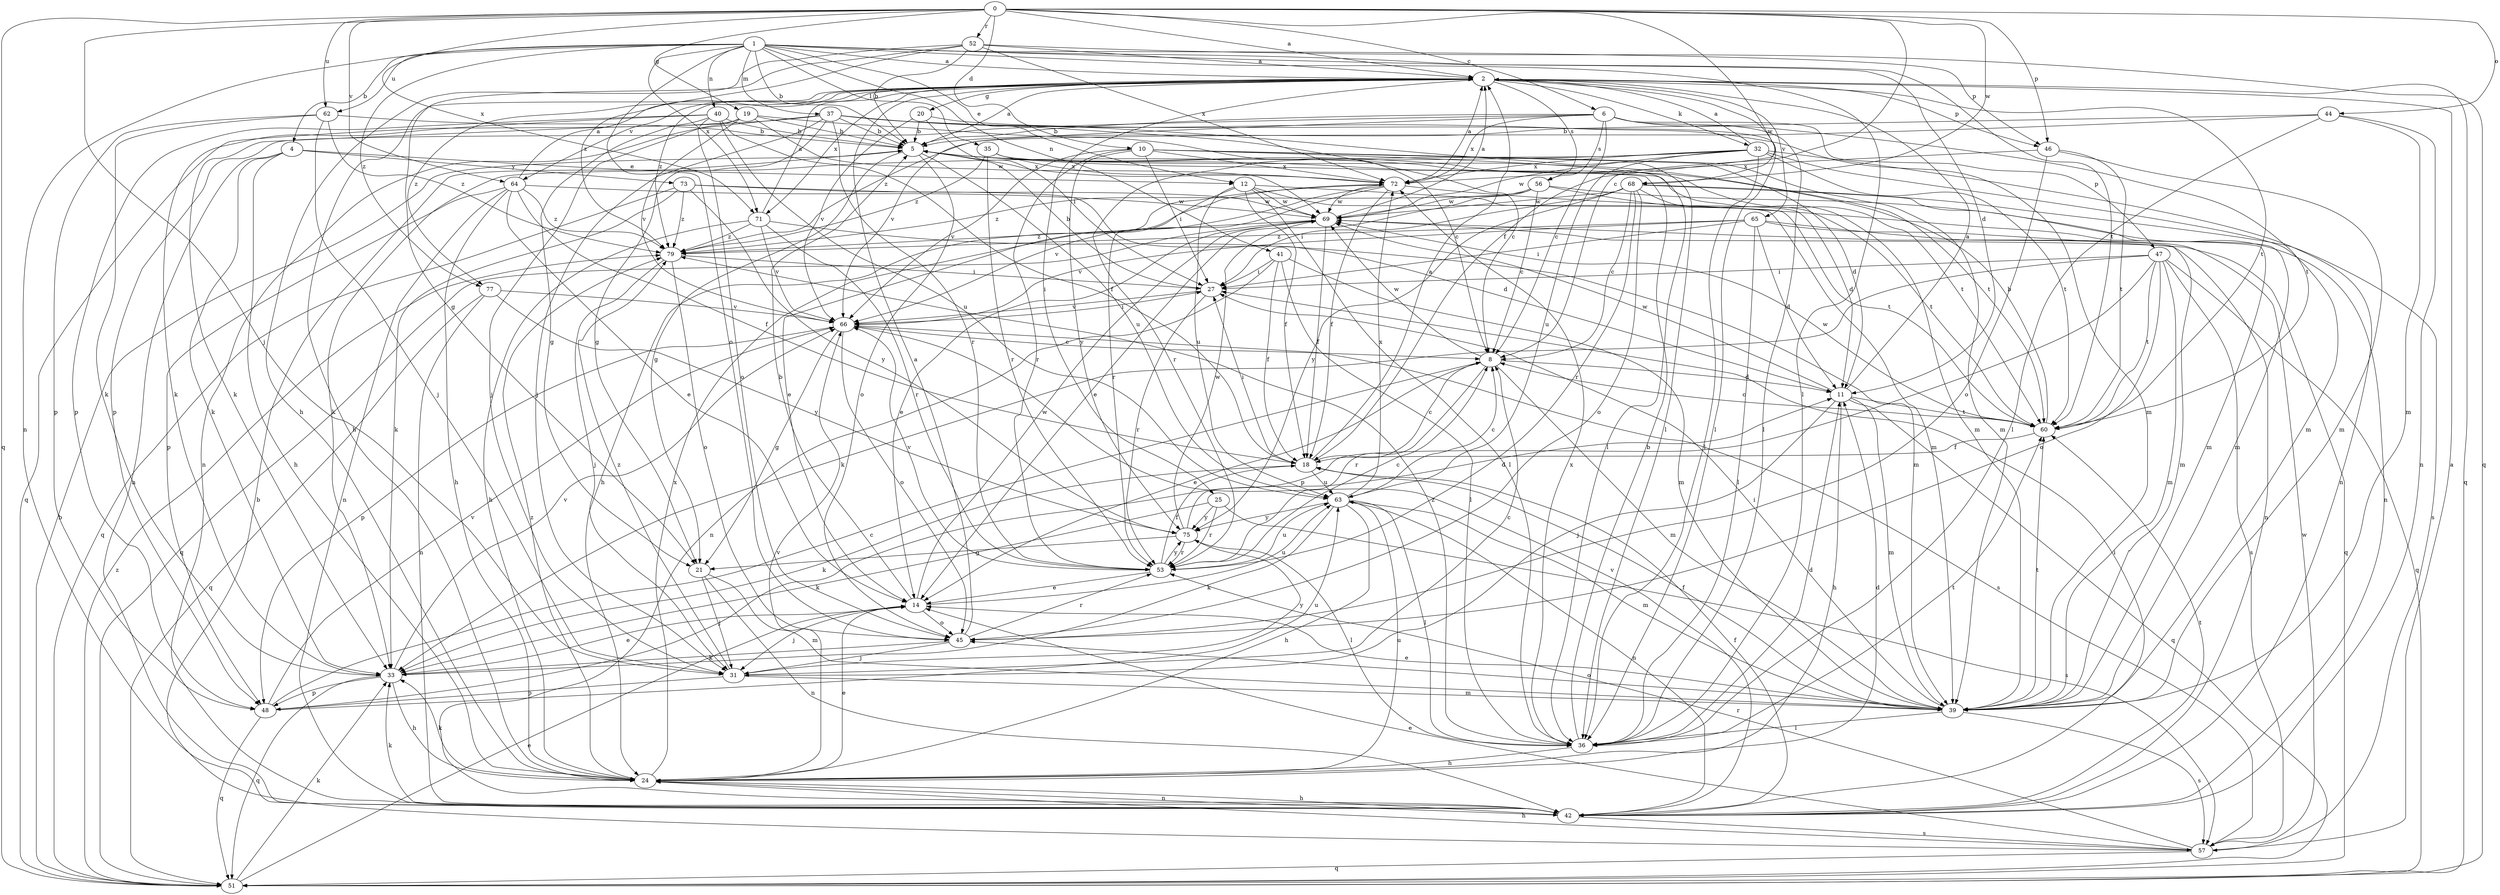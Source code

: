 strict digraph  {
0;
1;
2;
4;
5;
6;
8;
10;
11;
12;
14;
18;
19;
20;
21;
24;
25;
27;
31;
32;
33;
35;
36;
37;
39;
40;
41;
42;
44;
45;
46;
47;
48;
51;
52;
53;
56;
57;
60;
62;
63;
64;
65;
66;
68;
69;
71;
72;
73;
75;
77;
79;
0 -> 2  [label=a];
0 -> 6  [label=c];
0 -> 8  [label=c];
0 -> 10  [label=d];
0 -> 18  [label=f];
0 -> 19  [label=g];
0 -> 31  [label=j];
0 -> 44  [label=o];
0 -> 46  [label=p];
0 -> 51  [label=q];
0 -> 52  [label=r];
0 -> 62  [label=u];
0 -> 64  [label=v];
0 -> 68  [label=w];
0 -> 71  [label=x];
1 -> 2  [label=a];
1 -> 4  [label=b];
1 -> 5  [label=b];
1 -> 11  [label=d];
1 -> 12  [label=e];
1 -> 35  [label=l];
1 -> 36  [label=l];
1 -> 37  [label=m];
1 -> 40  [label=n];
1 -> 41  [label=n];
1 -> 42  [label=n];
1 -> 45  [label=o];
1 -> 46  [label=p];
1 -> 60  [label=t];
1 -> 62  [label=u];
1 -> 71  [label=x];
1 -> 77  [label=z];
2 -> 20  [label=g];
2 -> 24  [label=h];
2 -> 25  [label=i];
2 -> 32  [label=k];
2 -> 46  [label=p];
2 -> 51  [label=q];
2 -> 56  [label=s];
2 -> 60  [label=t];
2 -> 64  [label=v];
2 -> 65  [label=v];
2 -> 68  [label=w];
2 -> 71  [label=x];
2 -> 77  [label=z];
2 -> 79  [label=z];
4 -> 12  [label=e];
4 -> 24  [label=h];
4 -> 33  [label=k];
4 -> 42  [label=n];
4 -> 73  [label=y];
5 -> 2  [label=a];
5 -> 21  [label=g];
5 -> 39  [label=m];
5 -> 45  [label=o];
5 -> 60  [label=t];
5 -> 63  [label=u];
5 -> 72  [label=x];
6 -> 5  [label=b];
6 -> 8  [label=c];
6 -> 36  [label=l];
6 -> 47  [label=p];
6 -> 48  [label=p];
6 -> 56  [label=s];
6 -> 60  [label=t];
6 -> 66  [label=v];
6 -> 72  [label=x];
8 -> 11  [label=d];
8 -> 14  [label=e];
8 -> 39  [label=m];
8 -> 53  [label=r];
8 -> 69  [label=w];
10 -> 11  [label=d];
10 -> 27  [label=i];
10 -> 36  [label=l];
10 -> 39  [label=m];
10 -> 53  [label=r];
10 -> 66  [label=v];
10 -> 72  [label=x];
10 -> 75  [label=y];
11 -> 2  [label=a];
11 -> 24  [label=h];
11 -> 31  [label=j];
11 -> 39  [label=m];
11 -> 51  [label=q];
11 -> 60  [label=t];
11 -> 69  [label=w];
12 -> 14  [label=e];
12 -> 18  [label=f];
12 -> 36  [label=l];
12 -> 39  [label=m];
12 -> 60  [label=t];
12 -> 63  [label=u];
12 -> 69  [label=w];
14 -> 5  [label=b];
14 -> 31  [label=j];
14 -> 45  [label=o];
14 -> 63  [label=u];
14 -> 69  [label=w];
18 -> 2  [label=a];
18 -> 8  [label=c];
18 -> 27  [label=i];
18 -> 33  [label=k];
18 -> 63  [label=u];
19 -> 5  [label=b];
19 -> 8  [label=c];
19 -> 31  [label=j];
19 -> 51  [label=q];
19 -> 66  [label=v];
19 -> 69  [label=w];
20 -> 5  [label=b];
20 -> 27  [label=i];
20 -> 36  [label=l];
20 -> 66  [label=v];
21 -> 31  [label=j];
21 -> 39  [label=m];
21 -> 42  [label=n];
24 -> 11  [label=d];
24 -> 14  [label=e];
24 -> 33  [label=k];
24 -> 42  [label=n];
24 -> 63  [label=u];
24 -> 66  [label=v];
24 -> 72  [label=x];
24 -> 79  [label=z];
25 -> 33  [label=k];
25 -> 53  [label=r];
25 -> 57  [label=s];
25 -> 75  [label=y];
27 -> 5  [label=b];
27 -> 53  [label=r];
27 -> 66  [label=v];
31 -> 8  [label=c];
31 -> 39  [label=m];
31 -> 48  [label=p];
31 -> 75  [label=y];
31 -> 79  [label=z];
32 -> 2  [label=a];
32 -> 33  [label=k];
32 -> 36  [label=l];
32 -> 39  [label=m];
32 -> 42  [label=n];
32 -> 53  [label=r];
32 -> 60  [label=t];
32 -> 63  [label=u];
32 -> 69  [label=w];
32 -> 72  [label=x];
33 -> 14  [label=e];
33 -> 24  [label=h];
33 -> 48  [label=p];
33 -> 51  [label=q];
33 -> 66  [label=v];
35 -> 53  [label=r];
35 -> 60  [label=t];
35 -> 72  [label=x];
35 -> 79  [label=z];
36 -> 5  [label=b];
36 -> 11  [label=d];
36 -> 24  [label=h];
36 -> 60  [label=t];
36 -> 72  [label=x];
36 -> 79  [label=z];
37 -> 5  [label=b];
37 -> 8  [label=c];
37 -> 21  [label=g];
37 -> 31  [label=j];
37 -> 33  [label=k];
37 -> 36  [label=l];
37 -> 39  [label=m];
37 -> 42  [label=n];
37 -> 53  [label=r];
39 -> 14  [label=e];
39 -> 18  [label=f];
39 -> 27  [label=i];
39 -> 36  [label=l];
39 -> 45  [label=o];
39 -> 57  [label=s];
39 -> 60  [label=t];
40 -> 5  [label=b];
40 -> 18  [label=f];
40 -> 21  [label=g];
40 -> 33  [label=k];
40 -> 45  [label=o];
40 -> 48  [label=p];
40 -> 63  [label=u];
41 -> 18  [label=f];
41 -> 27  [label=i];
41 -> 36  [label=l];
41 -> 39  [label=m];
41 -> 42  [label=n];
42 -> 18  [label=f];
42 -> 24  [label=h];
42 -> 27  [label=i];
42 -> 33  [label=k];
42 -> 57  [label=s];
42 -> 60  [label=t];
42 -> 66  [label=v];
44 -> 5  [label=b];
44 -> 36  [label=l];
44 -> 39  [label=m];
44 -> 42  [label=n];
44 -> 79  [label=z];
45 -> 2  [label=a];
45 -> 31  [label=j];
45 -> 33  [label=k];
45 -> 53  [label=r];
46 -> 39  [label=m];
46 -> 45  [label=o];
46 -> 60  [label=t];
46 -> 72  [label=x];
47 -> 27  [label=i];
47 -> 33  [label=k];
47 -> 39  [label=m];
47 -> 45  [label=o];
47 -> 48  [label=p];
47 -> 51  [label=q];
47 -> 57  [label=s];
47 -> 60  [label=t];
48 -> 8  [label=c];
48 -> 51  [label=q];
48 -> 63  [label=u];
48 -> 66  [label=v];
51 -> 5  [label=b];
51 -> 14  [label=e];
51 -> 33  [label=k];
51 -> 79  [label=z];
52 -> 2  [label=a];
52 -> 5  [label=b];
52 -> 21  [label=g];
52 -> 24  [label=h];
52 -> 51  [label=q];
52 -> 72  [label=x];
52 -> 79  [label=z];
53 -> 8  [label=c];
53 -> 14  [label=e];
53 -> 18  [label=f];
53 -> 63  [label=u];
53 -> 66  [label=v];
53 -> 75  [label=y];
56 -> 8  [label=c];
56 -> 11  [label=d];
56 -> 14  [label=e];
56 -> 42  [label=n];
56 -> 69  [label=w];
56 -> 79  [label=z];
57 -> 2  [label=a];
57 -> 5  [label=b];
57 -> 14  [label=e];
57 -> 24  [label=h];
57 -> 51  [label=q];
57 -> 53  [label=r];
57 -> 69  [label=w];
60 -> 5  [label=b];
60 -> 8  [label=c];
60 -> 18  [label=f];
60 -> 69  [label=w];
62 -> 5  [label=b];
62 -> 31  [label=j];
62 -> 33  [label=k];
62 -> 48  [label=p];
62 -> 79  [label=z];
63 -> 8  [label=c];
63 -> 24  [label=h];
63 -> 33  [label=k];
63 -> 36  [label=l];
63 -> 39  [label=m];
63 -> 42  [label=n];
63 -> 72  [label=x];
63 -> 75  [label=y];
64 -> 2  [label=a];
64 -> 14  [label=e];
64 -> 18  [label=f];
64 -> 24  [label=h];
64 -> 42  [label=n];
64 -> 48  [label=p];
64 -> 69  [label=w];
64 -> 79  [label=z];
65 -> 11  [label=d];
65 -> 27  [label=i];
65 -> 36  [label=l];
65 -> 39  [label=m];
65 -> 51  [label=q];
65 -> 66  [label=v];
65 -> 79  [label=z];
66 -> 8  [label=c];
66 -> 21  [label=g];
66 -> 27  [label=i];
66 -> 45  [label=o];
66 -> 48  [label=p];
66 -> 57  [label=s];
68 -> 8  [label=c];
68 -> 27  [label=i];
68 -> 39  [label=m];
68 -> 45  [label=o];
68 -> 53  [label=r];
68 -> 57  [label=s];
68 -> 60  [label=t];
68 -> 69  [label=w];
68 -> 75  [label=y];
69 -> 2  [label=a];
69 -> 14  [label=e];
69 -> 18  [label=f];
69 -> 42  [label=n];
69 -> 51  [label=q];
69 -> 79  [label=z];
71 -> 2  [label=a];
71 -> 24  [label=h];
71 -> 39  [label=m];
71 -> 53  [label=r];
71 -> 66  [label=v];
71 -> 79  [label=z];
72 -> 2  [label=a];
72 -> 18  [label=f];
72 -> 24  [label=h];
72 -> 39  [label=m];
72 -> 53  [label=r];
72 -> 66  [label=v];
72 -> 69  [label=w];
73 -> 11  [label=d];
73 -> 33  [label=k];
73 -> 51  [label=q];
73 -> 69  [label=w];
73 -> 75  [label=y];
73 -> 79  [label=z];
75 -> 11  [label=d];
75 -> 21  [label=g];
75 -> 36  [label=l];
75 -> 53  [label=r];
75 -> 69  [label=w];
77 -> 42  [label=n];
77 -> 51  [label=q];
77 -> 66  [label=v];
77 -> 75  [label=y];
79 -> 27  [label=i];
79 -> 31  [label=j];
79 -> 45  [label=o];
}
